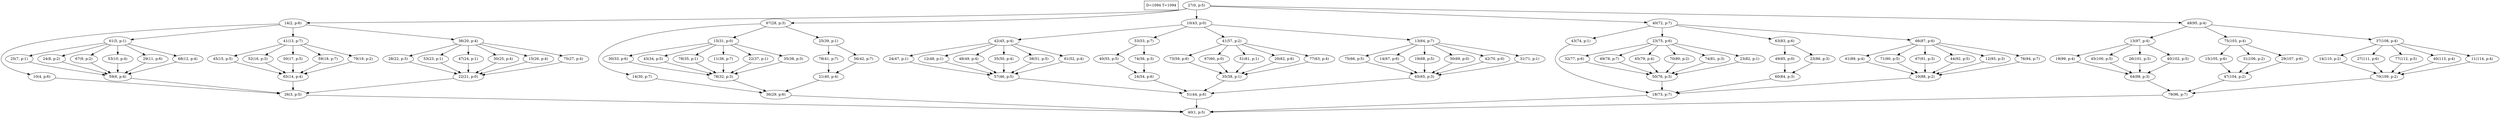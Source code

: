 digraph Task {
i [shape=box, label="D=1094 T=1094"]; 
0 [label="27(0, p:5)"];
1 [label="40(1, p:5)"];
2 [label="14(2, p:6)"];
3 [label="26(3, p:5)"];
4 [label="10(4, p:6)"];
5 [label="61(5, p:1)"];
6 [label="59(6, p:4)"];
7 [label="25(7, p:1)"];
8 [label="24(8, p:2)"];
9 [label="67(9, p:2)"];
10 [label="53(10, p:4)"];
11 [label="29(11, p:6)"];
12 [label="68(12, p:4)"];
13 [label="41(13, p:7)"];
14 [label="65(14, p:4)"];
15 [label="45(15, p:5)"];
16 [label="52(16, p:3)"];
17 [label="50(17, p:5)"];
18 [label="59(18, p:7)"];
19 [label="79(19, p:2)"];
20 [label="36(20, p:4)"];
21 [label="22(21, p:0)"];
22 [label="28(22, p:3)"];
23 [label="53(23, p:1)"];
24 [label="47(24, p:1)"];
25 [label="30(25, p:4)"];
26 [label="15(26, p:4)"];
27 [label="75(27, p:4)"];
28 [label="67(28, p:3)"];
29 [label="36(29, p:6)"];
30 [label="14(30, p:7)"];
31 [label="15(31, p:0)"];
32 [label="78(32, p:3)"];
33 [label="30(33, p:6)"];
34 [label="43(34, p:5)"];
35 [label="78(35, p:1)"];
36 [label="11(36, p:7)"];
37 [label="22(37, p:1)"];
38 [label="35(38, p:3)"];
39 [label="25(39, p:1)"];
40 [label="21(40, p:4)"];
41 [label="78(41, p:7)"];
42 [label="56(42, p:7)"];
43 [label="10(43, p:0)"];
44 [label="51(44, p:6)"];
45 [label="42(45, p:4)"];
46 [label="57(46, p:5)"];
47 [label="24(47, p:1)"];
48 [label="12(48, p:1)"];
49 [label="48(49, p:4)"];
50 [label="35(50, p:4)"];
51 [label="38(51, p:5)"];
52 [label="61(52, p:4)"];
53 [label="53(53, p:7)"];
54 [label="24(54, p:6)"];
55 [label="40(55, p:5)"];
56 [label="74(56, p:3)"];
57 [label="41(57, p:2)"];
58 [label="35(58, p:1)"];
59 [label="73(59, p:6)"];
60 [label="67(60, p:0)"];
61 [label="51(61, p:1)"];
62 [label="20(62, p:6)"];
63 [label="77(63, p:4)"];
64 [label="13(64, p:7)"];
65 [label="65(65, p:3)"];
66 [label="75(66, p:5)"];
67 [label="14(67, p:6)"];
68 [label="19(68, p:5)"];
69 [label="30(69, p:0)"];
70 [label="42(70, p:0)"];
71 [label="31(71, p:1)"];
72 [label="40(72, p:7)"];
73 [label="18(73, p:7)"];
74 [label="43(74, p:1)"];
75 [label="23(75, p:6)"];
76 [label="50(76, p:3)"];
77 [label="32(77, p:6)"];
78 [label="49(78, p:7)"];
79 [label="65(79, p:4)"];
80 [label="70(80, p:2)"];
81 [label="74(81, p:3)"];
82 [label="23(82, p:1)"];
83 [label="63(83, p:6)"];
84 [label="60(84, p:3)"];
85 [label="49(85, p:0)"];
86 [label="23(86, p:3)"];
87 [label="66(87, p:6)"];
88 [label="10(88, p:2)"];
89 [label="61(89, p:4)"];
90 [label="71(90, p:5)"];
91 [label="67(91, p:3)"];
92 [label="44(92, p:5)"];
93 [label="12(93, p:3)"];
94 [label="76(94, p:7)"];
95 [label="48(95, p:4)"];
96 [label="79(96, p:7)"];
97 [label="13(97, p:4)"];
98 [label="64(98, p:3)"];
99 [label="19(99, p:4)"];
100 [label="45(100, p:5)"];
101 [label="26(101, p:3)"];
102 [label="40(102, p:5)"];
103 [label="75(103, p:4)"];
104 [label="47(104, p:2)"];
105 [label="15(105, p:6)"];
106 [label="31(106, p:2)"];
107 [label="29(107, p:6)"];
108 [label="37(108, p:4)"];
109 [label="70(109, p:2)"];
110 [label="14(110, p:2)"];
111 [label="27(111, p:6)"];
112 [label="77(112, p:5)"];
113 [label="40(113, p:4)"];
114 [label="11(114, p:4)"];
0 -> 2;
0 -> 28;
0 -> 43;
0 -> 72;
0 -> 95;
2 -> 4;
2 -> 5;
2 -> 13;
2 -> 20;
3 -> 1;
4 -> 3;
5 -> 7;
5 -> 8;
5 -> 9;
5 -> 10;
5 -> 11;
5 -> 12;
6 -> 3;
7 -> 6;
8 -> 6;
9 -> 6;
10 -> 6;
11 -> 6;
12 -> 6;
13 -> 15;
13 -> 16;
13 -> 17;
13 -> 18;
13 -> 19;
14 -> 3;
15 -> 14;
16 -> 14;
17 -> 14;
18 -> 14;
19 -> 14;
20 -> 22;
20 -> 23;
20 -> 24;
20 -> 25;
20 -> 26;
20 -> 27;
21 -> 3;
22 -> 21;
23 -> 21;
24 -> 21;
25 -> 21;
26 -> 21;
27 -> 21;
28 -> 30;
28 -> 31;
28 -> 39;
29 -> 1;
30 -> 29;
31 -> 33;
31 -> 34;
31 -> 35;
31 -> 36;
31 -> 37;
31 -> 38;
32 -> 29;
33 -> 32;
34 -> 32;
35 -> 32;
36 -> 32;
37 -> 32;
38 -> 32;
39 -> 41;
39 -> 42;
40 -> 29;
41 -> 40;
42 -> 40;
43 -> 45;
43 -> 53;
43 -> 57;
43 -> 64;
44 -> 1;
45 -> 47;
45 -> 48;
45 -> 49;
45 -> 50;
45 -> 51;
45 -> 52;
46 -> 44;
47 -> 46;
48 -> 46;
49 -> 46;
50 -> 46;
51 -> 46;
52 -> 46;
53 -> 55;
53 -> 56;
54 -> 44;
55 -> 54;
56 -> 54;
57 -> 59;
57 -> 60;
57 -> 61;
57 -> 62;
57 -> 63;
58 -> 44;
59 -> 58;
60 -> 58;
61 -> 58;
62 -> 58;
63 -> 58;
64 -> 66;
64 -> 67;
64 -> 68;
64 -> 69;
64 -> 70;
64 -> 71;
65 -> 44;
66 -> 65;
67 -> 65;
68 -> 65;
69 -> 65;
70 -> 65;
71 -> 65;
72 -> 74;
72 -> 75;
72 -> 83;
72 -> 87;
73 -> 1;
74 -> 73;
75 -> 77;
75 -> 78;
75 -> 79;
75 -> 80;
75 -> 81;
75 -> 82;
76 -> 73;
77 -> 76;
78 -> 76;
79 -> 76;
80 -> 76;
81 -> 76;
82 -> 76;
83 -> 85;
83 -> 86;
84 -> 73;
85 -> 84;
86 -> 84;
87 -> 89;
87 -> 90;
87 -> 91;
87 -> 92;
87 -> 93;
87 -> 94;
88 -> 73;
89 -> 88;
90 -> 88;
91 -> 88;
92 -> 88;
93 -> 88;
94 -> 88;
95 -> 97;
95 -> 103;
95 -> 108;
96 -> 1;
97 -> 99;
97 -> 100;
97 -> 101;
97 -> 102;
98 -> 96;
99 -> 98;
100 -> 98;
101 -> 98;
102 -> 98;
103 -> 105;
103 -> 106;
103 -> 107;
104 -> 96;
105 -> 104;
106 -> 104;
107 -> 104;
108 -> 110;
108 -> 111;
108 -> 112;
108 -> 113;
108 -> 114;
109 -> 96;
110 -> 109;
111 -> 109;
112 -> 109;
113 -> 109;
114 -> 109;
}